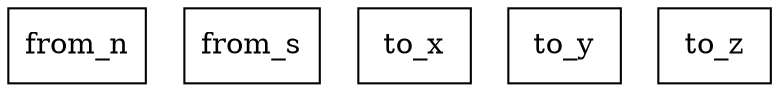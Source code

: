 digraph {
    graph [rankdir=TB
          ,bgcolor=transparent];
    node [shape=box
         ,fillcolor=white
         ,style=filled];
    0 [label=<from_n>];
    1 [label=<from_s>];
    2 [label=<to_x>];
    3 [label=<to_y>];
    4 [label=<to_z>];
}